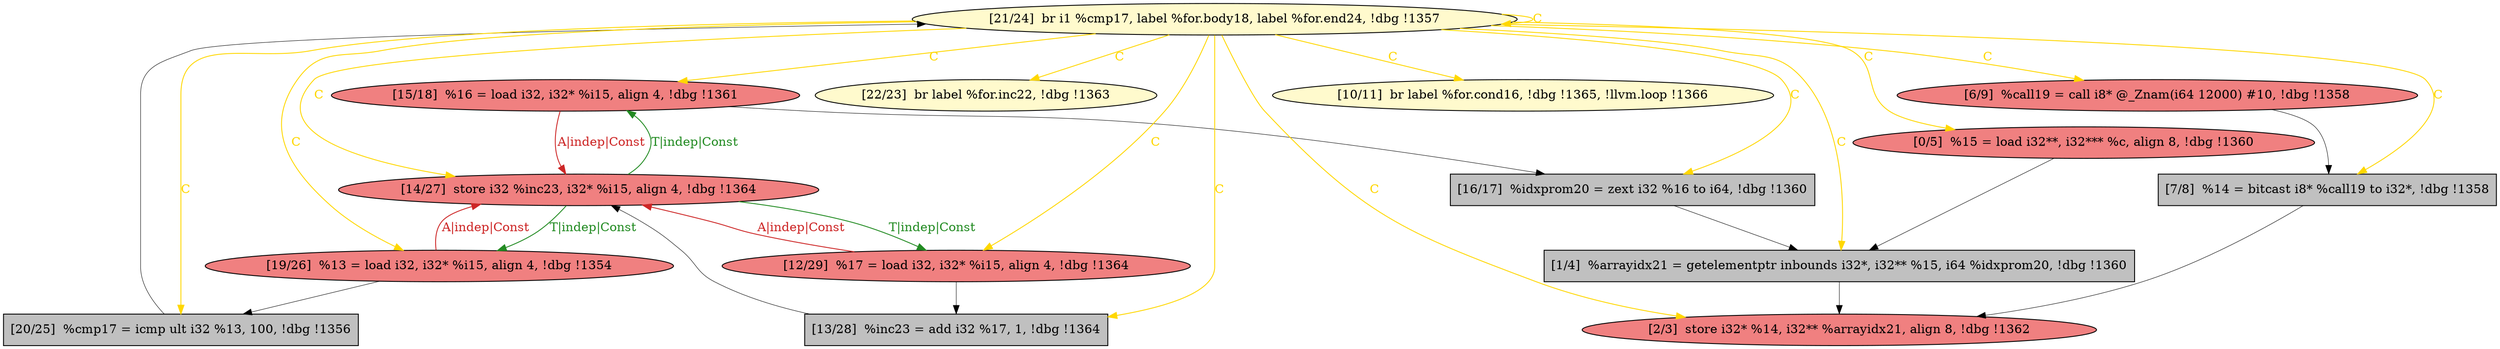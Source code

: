 
digraph G {


node7518 [fillcolor=lightcoral,label="[2/3]  store i32* %14, i32** %arrayidx21, align 8, !dbg !1362",shape=ellipse,style=filled ]
node7515 [fillcolor=grey,label="[20/25]  %cmp17 = icmp ult i32 %13, 100, !dbg !1356",shape=rectangle,style=filled ]
node7514 [fillcolor=lightcoral,label="[15/18]  %16 = load i32, i32* %i15, align 4, !dbg !1361",shape=ellipse,style=filled ]
node7512 [fillcolor=grey,label="[1/4]  %arrayidx21 = getelementptr inbounds i32*, i32** %15, i64 %idxprom20, !dbg !1360",shape=rectangle,style=filled ]
node7511 [fillcolor=lemonchiffon,label="[22/23]  br label %for.inc22, !dbg !1363",shape=ellipse,style=filled ]
node7505 [fillcolor=lightcoral,label="[6/9]  %call19 = call i8* @_Znam(i64 12000) #10, !dbg !1358",shape=ellipse,style=filled ]
node7517 [fillcolor=grey,label="[13/28]  %inc23 = add i32 %17, 1, !dbg !1364",shape=rectangle,style=filled ]
node7504 [fillcolor=lightcoral,label="[0/5]  %15 = load i32**, i32*** %c, align 8, !dbg !1360",shape=ellipse,style=filled ]
node7506 [fillcolor=lemonchiffon,label="[10/11]  br label %for.cond16, !dbg !1365, !llvm.loop !1366",shape=ellipse,style=filled ]
node7508 [fillcolor=lightcoral,label="[12/29]  %17 = load i32, i32* %i15, align 4, !dbg !1364",shape=ellipse,style=filled ]
node7516 [fillcolor=lightcoral,label="[19/26]  %13 = load i32, i32* %i15, align 4, !dbg !1354",shape=ellipse,style=filled ]
node7510 [fillcolor=grey,label="[16/17]  %idxprom20 = zext i32 %16 to i64, !dbg !1360",shape=rectangle,style=filled ]
node7507 [fillcolor=grey,label="[7/8]  %14 = bitcast i8* %call19 to i32*, !dbg !1358",shape=rectangle,style=filled ]
node7513 [fillcolor=lightcoral,label="[14/27]  store i32 %inc23, i32* %i15, align 4, !dbg !1364",shape=ellipse,style=filled ]
node7509 [fillcolor=lemonchiffon,label="[21/24]  br i1 %cmp17, label %for.body18, label %for.end24, !dbg !1357",shape=ellipse,style=filled ]

node7510->node7512 [style=solid,color=black,label="",penwidth=0.5,fontcolor=black ]
node7516->node7515 [style=solid,color=black,label="",penwidth=0.5,fontcolor=black ]
node7513->node7508 [style=solid,color=forestgreen,label="T|indep|Const",penwidth=1.0,fontcolor=forestgreen ]
node7509->node7508 [style=solid,color=gold,label="C",penwidth=1.0,fontcolor=gold ]
node7509->node7515 [style=solid,color=gold,label="C",penwidth=1.0,fontcolor=gold ]
node7505->node7507 [style=solid,color=black,label="",penwidth=0.5,fontcolor=black ]
node7509->node7509 [style=solid,color=gold,label="C",penwidth=1.0,fontcolor=gold ]
node7509->node7518 [style=solid,color=gold,label="C",penwidth=1.0,fontcolor=gold ]
node7504->node7512 [style=solid,color=black,label="",penwidth=0.5,fontcolor=black ]
node7509->node7506 [style=solid,color=gold,label="C",penwidth=1.0,fontcolor=gold ]
node7509->node7511 [style=solid,color=gold,label="C",penwidth=1.0,fontcolor=gold ]
node7513->node7516 [style=solid,color=forestgreen,label="T|indep|Const",penwidth=1.0,fontcolor=forestgreen ]
node7509->node7516 [style=solid,color=gold,label="C",penwidth=1.0,fontcolor=gold ]
node7509->node7507 [style=solid,color=gold,label="C",penwidth=1.0,fontcolor=gold ]
node7509->node7510 [style=solid,color=gold,label="C",penwidth=1.0,fontcolor=gold ]
node7514->node7513 [style=solid,color=firebrick3,label="A|indep|Const",penwidth=1.0,fontcolor=firebrick3 ]
node7514->node7510 [style=solid,color=black,label="",penwidth=0.5,fontcolor=black ]
node7509->node7513 [style=solid,color=gold,label="C",penwidth=1.0,fontcolor=gold ]
node7508->node7513 [style=solid,color=firebrick3,label="A|indep|Const",penwidth=1.0,fontcolor=firebrick3 ]
node7515->node7509 [style=solid,color=black,label="",penwidth=0.5,fontcolor=black ]
node7509->node7505 [style=solid,color=gold,label="C",penwidth=1.0,fontcolor=gold ]
node7508->node7517 [style=solid,color=black,label="",penwidth=0.5,fontcolor=black ]
node7509->node7512 [style=solid,color=gold,label="C",penwidth=1.0,fontcolor=gold ]
node7507->node7518 [style=solid,color=black,label="",penwidth=0.5,fontcolor=black ]
node7509->node7517 [style=solid,color=gold,label="C",penwidth=1.0,fontcolor=gold ]
node7512->node7518 [style=solid,color=black,label="",penwidth=0.5,fontcolor=black ]
node7509->node7514 [style=solid,color=gold,label="C",penwidth=1.0,fontcolor=gold ]
node7517->node7513 [style=solid,color=black,label="",penwidth=0.5,fontcolor=black ]
node7509->node7504 [style=solid,color=gold,label="C",penwidth=1.0,fontcolor=gold ]
node7516->node7513 [style=solid,color=firebrick3,label="A|indep|Const",penwidth=1.0,fontcolor=firebrick3 ]
node7513->node7514 [style=solid,color=forestgreen,label="T|indep|Const",penwidth=1.0,fontcolor=forestgreen ]


}
